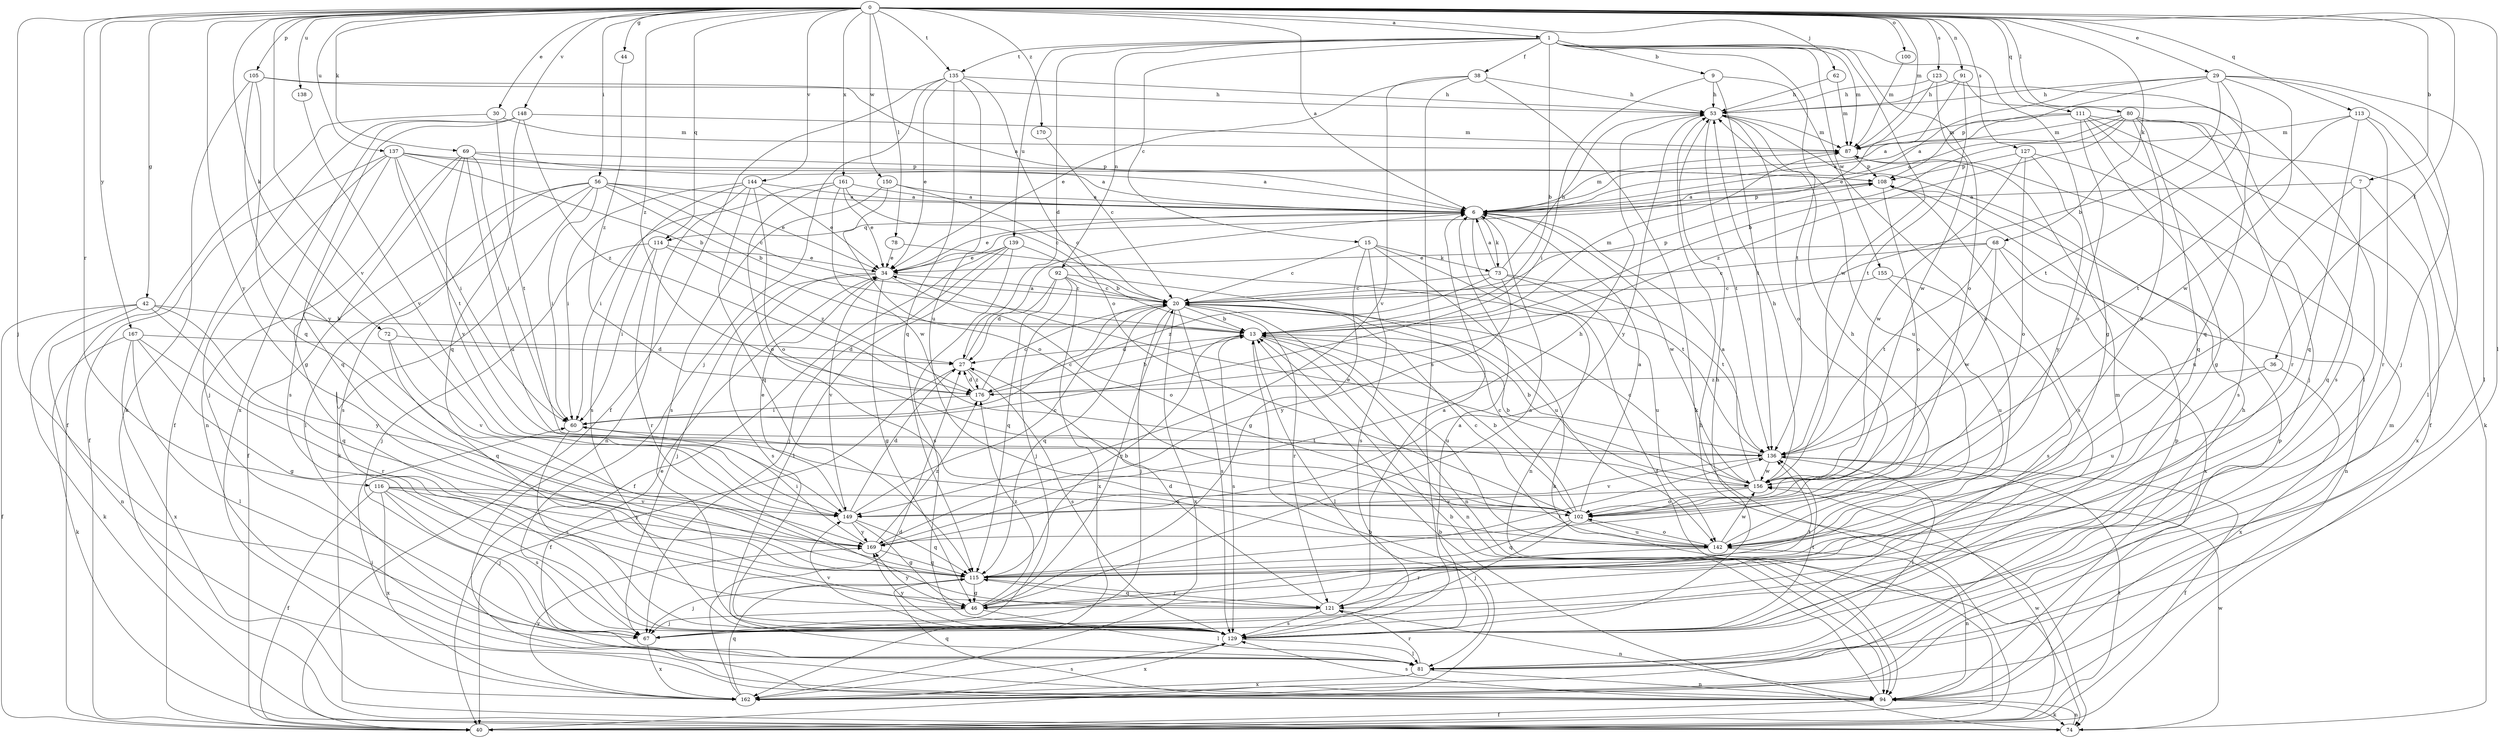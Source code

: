 strict digraph  {
0;
1;
6;
7;
9;
13;
15;
20;
27;
29;
30;
34;
36;
38;
40;
42;
44;
46;
53;
56;
60;
62;
67;
68;
69;
72;
73;
74;
78;
80;
81;
87;
91;
92;
94;
100;
102;
105;
108;
111;
113;
114;
115;
116;
121;
123;
127;
129;
135;
136;
137;
138;
139;
142;
144;
148;
149;
150;
155;
156;
161;
162;
167;
169;
170;
176;
0 -> 1  [label=a];
0 -> 6  [label=a];
0 -> 7  [label=b];
0 -> 29  [label=e];
0 -> 30  [label=e];
0 -> 36  [label=f];
0 -> 42  [label=g];
0 -> 44  [label=g];
0 -> 56  [label=i];
0 -> 62  [label=j];
0 -> 67  [label=j];
0 -> 68  [label=k];
0 -> 69  [label=k];
0 -> 72  [label=k];
0 -> 78  [label=l];
0 -> 80  [label=l];
0 -> 81  [label=l];
0 -> 87  [label=m];
0 -> 91  [label=n];
0 -> 100  [label=o];
0 -> 105  [label=p];
0 -> 111  [label=q];
0 -> 113  [label=q];
0 -> 114  [label=q];
0 -> 116  [label=r];
0 -> 123  [label=s];
0 -> 127  [label=s];
0 -> 135  [label=t];
0 -> 137  [label=u];
0 -> 138  [label=u];
0 -> 144  [label=v];
0 -> 148  [label=v];
0 -> 149  [label=v];
0 -> 150  [label=w];
0 -> 161  [label=x];
0 -> 167  [label=y];
0 -> 169  [label=y];
0 -> 170  [label=z];
0 -> 176  [label=z];
1 -> 9  [label=b];
1 -> 13  [label=b];
1 -> 15  [label=c];
1 -> 27  [label=d];
1 -> 38  [label=f];
1 -> 46  [label=g];
1 -> 87  [label=m];
1 -> 92  [label=n];
1 -> 102  [label=o];
1 -> 135  [label=t];
1 -> 136  [label=t];
1 -> 139  [label=u];
1 -> 155  [label=w];
1 -> 156  [label=w];
6 -> 34  [label=e];
6 -> 40  [label=f];
6 -> 73  [label=k];
6 -> 87  [label=m];
6 -> 108  [label=p];
6 -> 114  [label=q];
6 -> 156  [label=w];
7 -> 6  [label=a];
7 -> 115  [label=q];
7 -> 142  [label=u];
7 -> 162  [label=x];
9 -> 53  [label=h];
9 -> 60  [label=i];
9 -> 136  [label=t];
9 -> 142  [label=u];
13 -> 27  [label=d];
13 -> 81  [label=l];
13 -> 87  [label=m];
13 -> 94  [label=n];
13 -> 129  [label=s];
13 -> 142  [label=u];
15 -> 20  [label=c];
15 -> 46  [label=g];
15 -> 73  [label=k];
15 -> 74  [label=k];
15 -> 94  [label=n];
15 -> 129  [label=s];
20 -> 13  [label=b];
20 -> 67  [label=j];
20 -> 94  [label=n];
20 -> 108  [label=p];
20 -> 115  [label=q];
20 -> 121  [label=r];
20 -> 129  [label=s];
20 -> 162  [label=x];
27 -> 6  [label=a];
27 -> 40  [label=f];
27 -> 129  [label=s];
27 -> 176  [label=z];
29 -> 6  [label=a];
29 -> 13  [label=b];
29 -> 53  [label=h];
29 -> 67  [label=j];
29 -> 81  [label=l];
29 -> 108  [label=p];
29 -> 136  [label=t];
29 -> 156  [label=w];
30 -> 40  [label=f];
30 -> 87  [label=m];
30 -> 136  [label=t];
34 -> 20  [label=c];
34 -> 46  [label=g];
34 -> 67  [label=j];
34 -> 102  [label=o];
34 -> 129  [label=s];
34 -> 149  [label=v];
36 -> 142  [label=u];
36 -> 162  [label=x];
36 -> 176  [label=z];
38 -> 34  [label=e];
38 -> 53  [label=h];
38 -> 74  [label=k];
38 -> 129  [label=s];
38 -> 149  [label=v];
40 -> 13  [label=b];
40 -> 53  [label=h];
40 -> 136  [label=t];
40 -> 156  [label=w];
42 -> 13  [label=b];
42 -> 40  [label=f];
42 -> 74  [label=k];
42 -> 94  [label=n];
42 -> 115  [label=q];
42 -> 169  [label=y];
44 -> 176  [label=z];
46 -> 6  [label=a];
46 -> 20  [label=c];
46 -> 67  [label=j];
46 -> 81  [label=l];
46 -> 136  [label=t];
46 -> 169  [label=y];
46 -> 176  [label=z];
53 -> 87  [label=m];
53 -> 102  [label=o];
53 -> 136  [label=t];
53 -> 142  [label=u];
53 -> 169  [label=y];
56 -> 6  [label=a];
56 -> 13  [label=b];
56 -> 20  [label=c];
56 -> 34  [label=e];
56 -> 40  [label=f];
56 -> 60  [label=i];
56 -> 74  [label=k];
56 -> 81  [label=l];
56 -> 129  [label=s];
60 -> 20  [label=c];
60 -> 129  [label=s];
60 -> 136  [label=t];
62 -> 53  [label=h];
62 -> 87  [label=m];
67 -> 162  [label=x];
68 -> 20  [label=c];
68 -> 34  [label=e];
68 -> 94  [label=n];
68 -> 136  [label=t];
68 -> 156  [label=w];
68 -> 162  [label=x];
69 -> 6  [label=a];
69 -> 60  [label=i];
69 -> 94  [label=n];
69 -> 108  [label=p];
69 -> 115  [label=q];
69 -> 142  [label=u];
69 -> 149  [label=v];
72 -> 27  [label=d];
72 -> 115  [label=q];
72 -> 149  [label=v];
73 -> 6  [label=a];
73 -> 20  [label=c];
73 -> 53  [label=h];
73 -> 136  [label=t];
73 -> 142  [label=u];
73 -> 169  [label=y];
73 -> 176  [label=z];
74 -> 13  [label=b];
74 -> 94  [label=n];
74 -> 156  [label=w];
78 -> 34  [label=e];
78 -> 136  [label=t];
80 -> 6  [label=a];
80 -> 13  [label=b];
80 -> 87  [label=m];
80 -> 102  [label=o];
80 -> 115  [label=q];
80 -> 121  [label=r];
80 -> 129  [label=s];
80 -> 176  [label=z];
81 -> 34  [label=e];
81 -> 94  [label=n];
81 -> 121  [label=r];
81 -> 162  [label=x];
87 -> 108  [label=p];
91 -> 6  [label=a];
91 -> 53  [label=h];
91 -> 115  [label=q];
91 -> 136  [label=t];
92 -> 20  [label=c];
92 -> 27  [label=d];
92 -> 67  [label=j];
92 -> 115  [label=q];
92 -> 142  [label=u];
92 -> 162  [label=x];
94 -> 13  [label=b];
94 -> 40  [label=f];
94 -> 53  [label=h];
94 -> 60  [label=i];
94 -> 74  [label=k];
94 -> 87  [label=m];
94 -> 108  [label=p];
94 -> 115  [label=q];
94 -> 129  [label=s];
100 -> 87  [label=m];
102 -> 6  [label=a];
102 -> 13  [label=b];
102 -> 20  [label=c];
102 -> 67  [label=j];
102 -> 115  [label=q];
102 -> 142  [label=u];
105 -> 6  [label=a];
105 -> 53  [label=h];
105 -> 74  [label=k];
105 -> 115  [label=q];
105 -> 169  [label=y];
108 -> 6  [label=a];
108 -> 102  [label=o];
108 -> 129  [label=s];
111 -> 6  [label=a];
111 -> 40  [label=f];
111 -> 46  [label=g];
111 -> 67  [label=j];
111 -> 74  [label=k];
111 -> 87  [label=m];
111 -> 102  [label=o];
113 -> 81  [label=l];
113 -> 87  [label=m];
113 -> 115  [label=q];
113 -> 121  [label=r];
113 -> 136  [label=t];
114 -> 34  [label=e];
114 -> 60  [label=i];
114 -> 67  [label=j];
114 -> 121  [label=r];
114 -> 176  [label=z];
115 -> 13  [label=b];
115 -> 46  [label=g];
115 -> 67  [label=j];
115 -> 121  [label=r];
115 -> 136  [label=t];
116 -> 40  [label=f];
116 -> 67  [label=j];
116 -> 102  [label=o];
116 -> 129  [label=s];
116 -> 149  [label=v];
116 -> 162  [label=x];
116 -> 169  [label=y];
121 -> 6  [label=a];
121 -> 27  [label=d];
121 -> 94  [label=n];
121 -> 115  [label=q];
121 -> 129  [label=s];
123 -> 34  [label=e];
123 -> 53  [label=h];
123 -> 81  [label=l];
123 -> 156  [label=w];
127 -> 102  [label=o];
127 -> 108  [label=p];
127 -> 129  [label=s];
127 -> 156  [label=w];
127 -> 169  [label=y];
129 -> 6  [label=a];
129 -> 53  [label=h];
129 -> 81  [label=l];
129 -> 87  [label=m];
129 -> 136  [label=t];
129 -> 149  [label=v];
129 -> 162  [label=x];
129 -> 169  [label=y];
135 -> 34  [label=e];
135 -> 40  [label=f];
135 -> 53  [label=h];
135 -> 67  [label=j];
135 -> 102  [label=o];
135 -> 115  [label=q];
135 -> 142  [label=u];
136 -> 13  [label=b];
136 -> 40  [label=f];
136 -> 81  [label=l];
136 -> 149  [label=v];
136 -> 156  [label=w];
137 -> 6  [label=a];
137 -> 13  [label=b];
137 -> 40  [label=f];
137 -> 60  [label=i];
137 -> 67  [label=j];
137 -> 108  [label=p];
137 -> 129  [label=s];
137 -> 136  [label=t];
138 -> 149  [label=v];
139 -> 13  [label=b];
139 -> 34  [label=e];
139 -> 40  [label=f];
139 -> 67  [label=j];
139 -> 81  [label=l];
139 -> 129  [label=s];
142 -> 20  [label=c];
142 -> 53  [label=h];
142 -> 94  [label=n];
142 -> 102  [label=o];
142 -> 121  [label=r];
142 -> 156  [label=w];
144 -> 6  [label=a];
144 -> 34  [label=e];
144 -> 60  [label=i];
144 -> 94  [label=n];
144 -> 102  [label=o];
144 -> 115  [label=q];
144 -> 129  [label=s];
148 -> 40  [label=f];
148 -> 46  [label=g];
148 -> 87  [label=m];
148 -> 115  [label=q];
148 -> 162  [label=x];
148 -> 176  [label=z];
149 -> 20  [label=c];
149 -> 27  [label=d];
149 -> 34  [label=e];
149 -> 46  [label=g];
149 -> 115  [label=q];
149 -> 169  [label=y];
150 -> 6  [label=a];
150 -> 20  [label=c];
150 -> 102  [label=o];
150 -> 129  [label=s];
155 -> 20  [label=c];
155 -> 129  [label=s];
155 -> 142  [label=u];
156 -> 6  [label=a];
156 -> 13  [label=b];
156 -> 20  [label=c];
156 -> 34  [label=e];
156 -> 53  [label=h];
156 -> 102  [label=o];
156 -> 149  [label=v];
161 -> 6  [label=a];
161 -> 20  [label=c];
161 -> 34  [label=e];
161 -> 60  [label=i];
161 -> 102  [label=o];
161 -> 156  [label=w];
162 -> 27  [label=d];
162 -> 108  [label=p];
162 -> 115  [label=q];
162 -> 129  [label=s];
162 -> 169  [label=y];
167 -> 27  [label=d];
167 -> 46  [label=g];
167 -> 74  [label=k];
167 -> 81  [label=l];
167 -> 121  [label=r];
167 -> 162  [label=x];
169 -> 53  [label=h];
169 -> 60  [label=i];
169 -> 115  [label=q];
169 -> 176  [label=z];
170 -> 20  [label=c];
176 -> 13  [label=b];
176 -> 20  [label=c];
176 -> 27  [label=d];
176 -> 60  [label=i];
}
